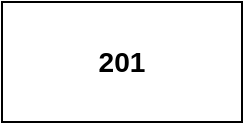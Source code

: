 <mxfile version="21.1.4" type="github">
  <diagram name="Page-1" id="dV5xFpwchkEHvsgp9X35">
    <mxGraphModel dx="1050" dy="566" grid="1" gridSize="10" guides="1" tooltips="1" connect="1" arrows="1" fold="1" page="1" pageScale="1" pageWidth="850" pageHeight="1100" math="0" shadow="0">
      <root>
        <mxCell id="0" />
        <mxCell id="1" parent="0" />
        <mxCell id="B9vzt5XhKqu_cnYE2-GK-1" value="&lt;h3&gt;201&lt;/h3&gt;" style="rounded=0;whiteSpace=wrap;html=1;" vertex="1" parent="1">
          <mxGeometry x="240" y="150" width="120" height="60" as="geometry" />
        </mxCell>
      </root>
    </mxGraphModel>
  </diagram>
</mxfile>
